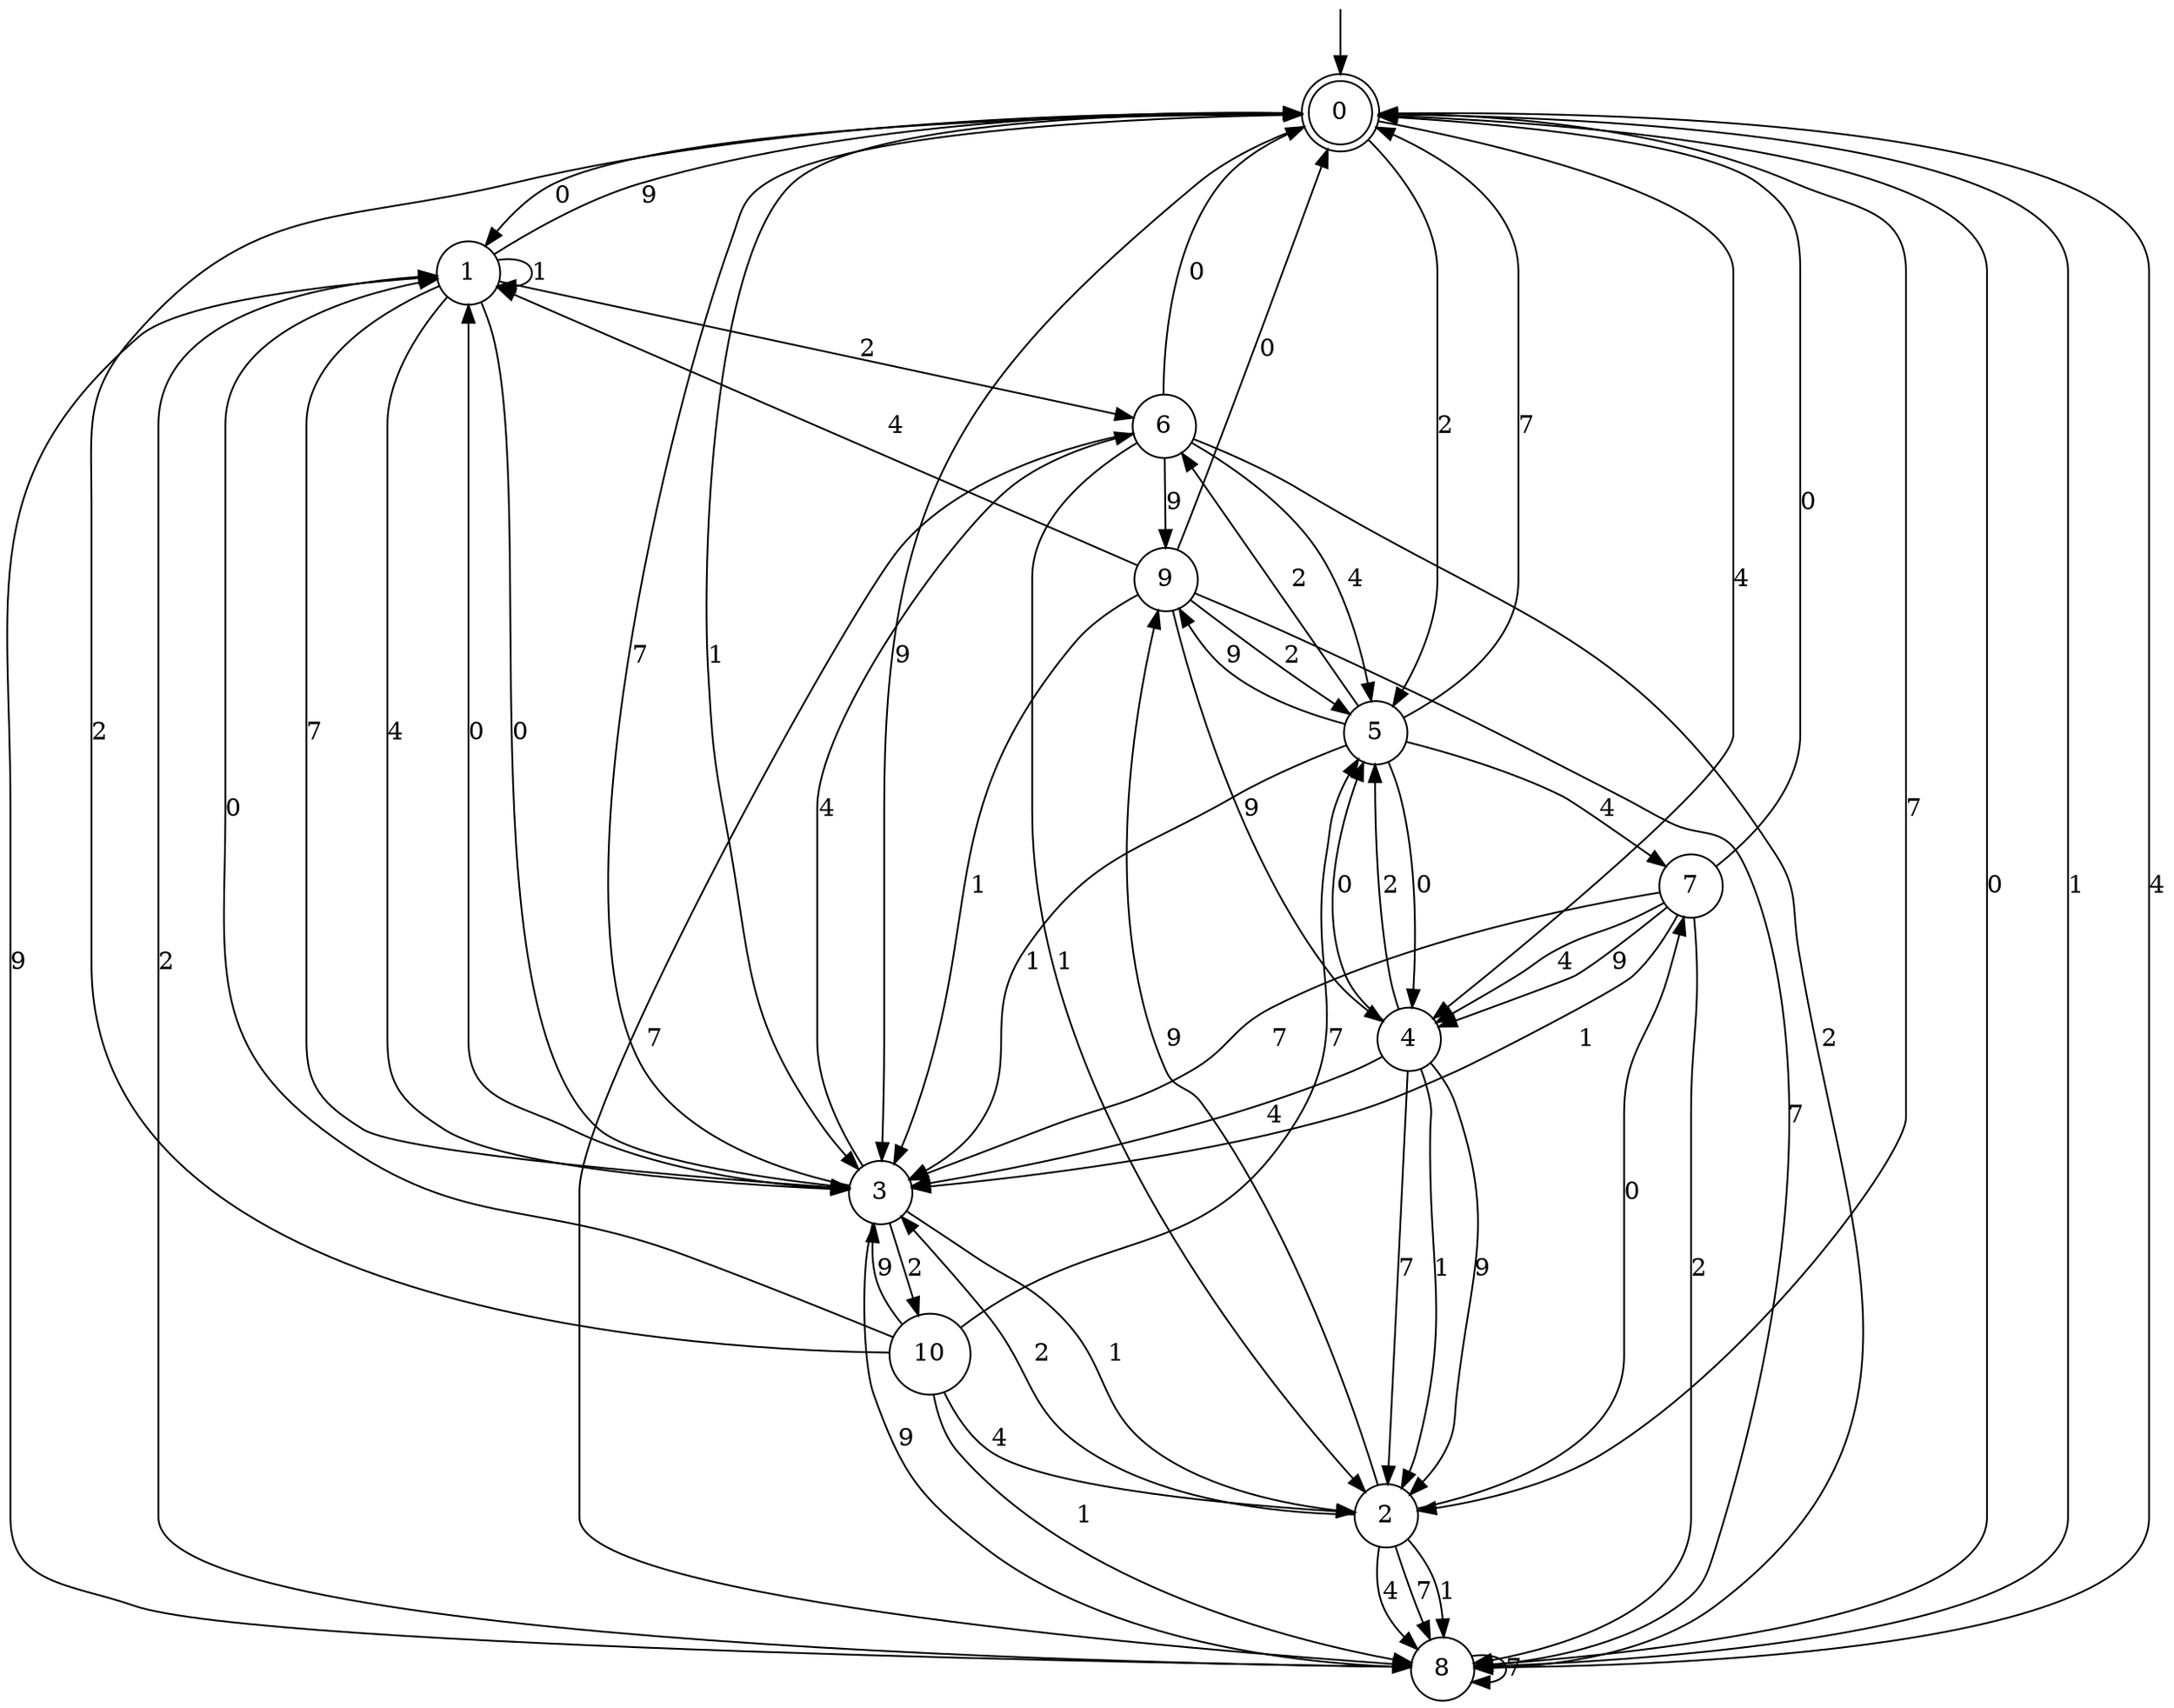digraph g {

	s0 [shape="doublecircle" label="0"];
	s1 [shape="circle" label="1"];
	s2 [shape="circle" label="2"];
	s3 [shape="circle" label="3"];
	s4 [shape="circle" label="4"];
	s5 [shape="circle" label="5"];
	s6 [shape="circle" label="6"];
	s7 [shape="circle" label="7"];
	s8 [shape="circle" label="8"];
	s9 [shape="circle" label="9"];
	s10 [shape="circle" label="10"];
	s0 -> s1 [label="0"];
	s0 -> s2 [label="7"];
	s0 -> s3 [label="1"];
	s0 -> s4 [label="4"];
	s0 -> s3 [label="9"];
	s0 -> s5 [label="2"];
	s1 -> s3 [label="0"];
	s1 -> s3 [label="7"];
	s1 -> s1 [label="1"];
	s1 -> s3 [label="4"];
	s1 -> s0 [label="9"];
	s1 -> s6 [label="2"];
	s2 -> s7 [label="0"];
	s2 -> s8 [label="7"];
	s2 -> s8 [label="1"];
	s2 -> s8 [label="4"];
	s2 -> s9 [label="9"];
	s2 -> s3 [label="2"];
	s3 -> s1 [label="0"];
	s3 -> s0 [label="7"];
	s3 -> s2 [label="1"];
	s3 -> s6 [label="4"];
	s3 -> s8 [label="9"];
	s3 -> s10 [label="2"];
	s4 -> s5 [label="0"];
	s4 -> s2 [label="7"];
	s4 -> s2 [label="1"];
	s4 -> s3 [label="4"];
	s4 -> s2 [label="9"];
	s4 -> s5 [label="2"];
	s5 -> s4 [label="0"];
	s5 -> s0 [label="7"];
	s5 -> s3 [label="1"];
	s5 -> s7 [label="4"];
	s5 -> s9 [label="9"];
	s5 -> s6 [label="2"];
	s6 -> s0 [label="0"];
	s6 -> s8 [label="7"];
	s6 -> s2 [label="1"];
	s6 -> s5 [label="4"];
	s6 -> s9 [label="9"];
	s6 -> s8 [label="2"];
	s7 -> s0 [label="0"];
	s7 -> s3 [label="7"];
	s7 -> s3 [label="1"];
	s7 -> s4 [label="4"];
	s7 -> s4 [label="9"];
	s7 -> s8 [label="2"];
	s8 -> s0 [label="0"];
	s8 -> s8 [label="7"];
	s8 -> s0 [label="1"];
	s8 -> s0 [label="4"];
	s8 -> s1 [label="9"];
	s8 -> s1 [label="2"];
	s9 -> s0 [label="0"];
	s9 -> s8 [label="7"];
	s9 -> s3 [label="1"];
	s9 -> s1 [label="4"];
	s9 -> s4 [label="9"];
	s9 -> s5 [label="2"];
	s10 -> s1 [label="0"];
	s10 -> s5 [label="7"];
	s10 -> s8 [label="1"];
	s10 -> s2 [label="4"];
	s10 -> s3 [label="9"];
	s10 -> s0 [label="2"];

__start0 [label="" shape="none" width="0" height="0"];
__start0 -> s0;

}
